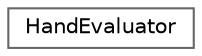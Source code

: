 digraph "Graphical Class Hierarchy"
{
 // INTERACTIVE_SVG=YES
 // LATEX_PDF_SIZE
  bgcolor="transparent";
  edge [fontname=Helvetica,fontsize=10,labelfontname=Helvetica,labelfontsize=10];
  node [fontname=Helvetica,fontsize=10,shape=box,height=0.2,width=0.4];
  rankdir="LR";
  Node0 [id="Node000000",label="HandEvaluator",height=0.2,width=0.4,color="grey40", fillcolor="white", style="filled",URL="$class_hand_evaluator.html",tooltip="Evaluates poker hands and determines winners, draws, or losses."];
}
